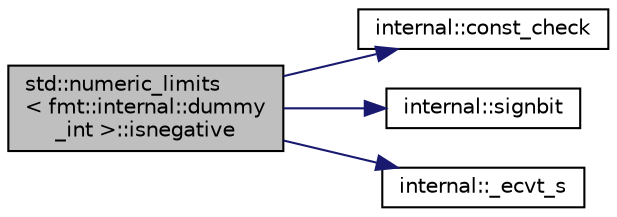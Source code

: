 digraph "std::numeric_limits&lt; fmt::internal::dummy_int &gt;::isnegative"
{
  edge [fontname="Helvetica",fontsize="10",labelfontname="Helvetica",labelfontsize="10"];
  node [fontname="Helvetica",fontsize="10",shape=record];
  rankdir="LR";
  Node1 [label="std::numeric_limits\l\< fmt::internal::dummy\l_int \>::isnegative",height=0.2,width=0.4,color="black", fillcolor="grey75", style="filled" fontcolor="black"];
  Node1 -> Node2 [color="midnightblue",fontsize="10",style="solid",fontname="Helvetica"];
  Node2 [label="internal::const_check",height=0.2,width=0.4,color="black", fillcolor="white", style="filled",URL="$namespaceinternal.html#ab4bd4ce115d79a68ea0f8f03e6cf8988"];
  Node1 -> Node3 [color="midnightblue",fontsize="10",style="solid",fontname="Helvetica"];
  Node3 [label="internal::signbit",height=0.2,width=0.4,color="black", fillcolor="white", style="filled",URL="$namespaceinternal.html#abec2d50dff10f63c8d3fe308f03a51d9"];
  Node1 -> Node4 [color="midnightblue",fontsize="10",style="solid",fontname="Helvetica"];
  Node4 [label="internal::_ecvt_s",height=0.2,width=0.4,color="black", fillcolor="white", style="filled",URL="$namespaceinternal.html#ad2ff7cec9394b1d40c6bd89400313753"];
}
